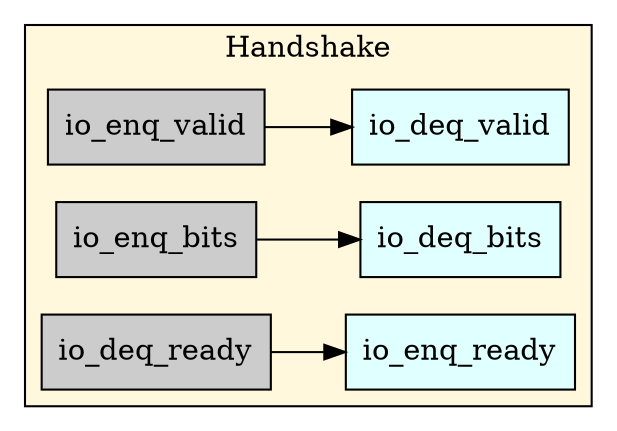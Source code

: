 digraph Handshake {
stylesheet = "styles.css"
rankdir="LR" 

subgraph cluster_Handshake {
  label="Handshake"
  URL=""
  bgcolor="#FFF8DC"
  cluster_Handshake_io_enq_valid [shape = "rectangle" style="filled" fillcolor="#CCCCCC" label="io_enq_valid" rank="0"]
     
cluster_Handshake_io_enq_bits [shape = "rectangle" style="filled" fillcolor="#CCCCCC" label="io_enq_bits" rank="0"]
     
cluster_Handshake_io_deq_ready [shape = "rectangle" style="filled" fillcolor="#CCCCCC" label="io_deq_ready" rank="0"]
     
cluster_Handshake_io_enq_ready [shape = "rectangle" style="filled" fillcolor="#E0FFFF" label="io_enq_ready" rank="1000"]
     
cluster_Handshake_io_deq_valid [shape = "rectangle" style="filled" fillcolor="#E0FFFF" label="io_deq_valid" rank="1000"]
     
cluster_Handshake_io_deq_bits [shape = "rectangle" style="filled" fillcolor="#E0FFFF" label="io_deq_bits" rank="1000"]
     

  cluster_Handshake_io_enq_valid -> cluster_Handshake_io_deq_valid
  cluster_Handshake_io_enq_bits -> cluster_Handshake_io_deq_bits
  cluster_Handshake_io_deq_ready -> cluster_Handshake_io_enq_ready
  
  
}
     
}
